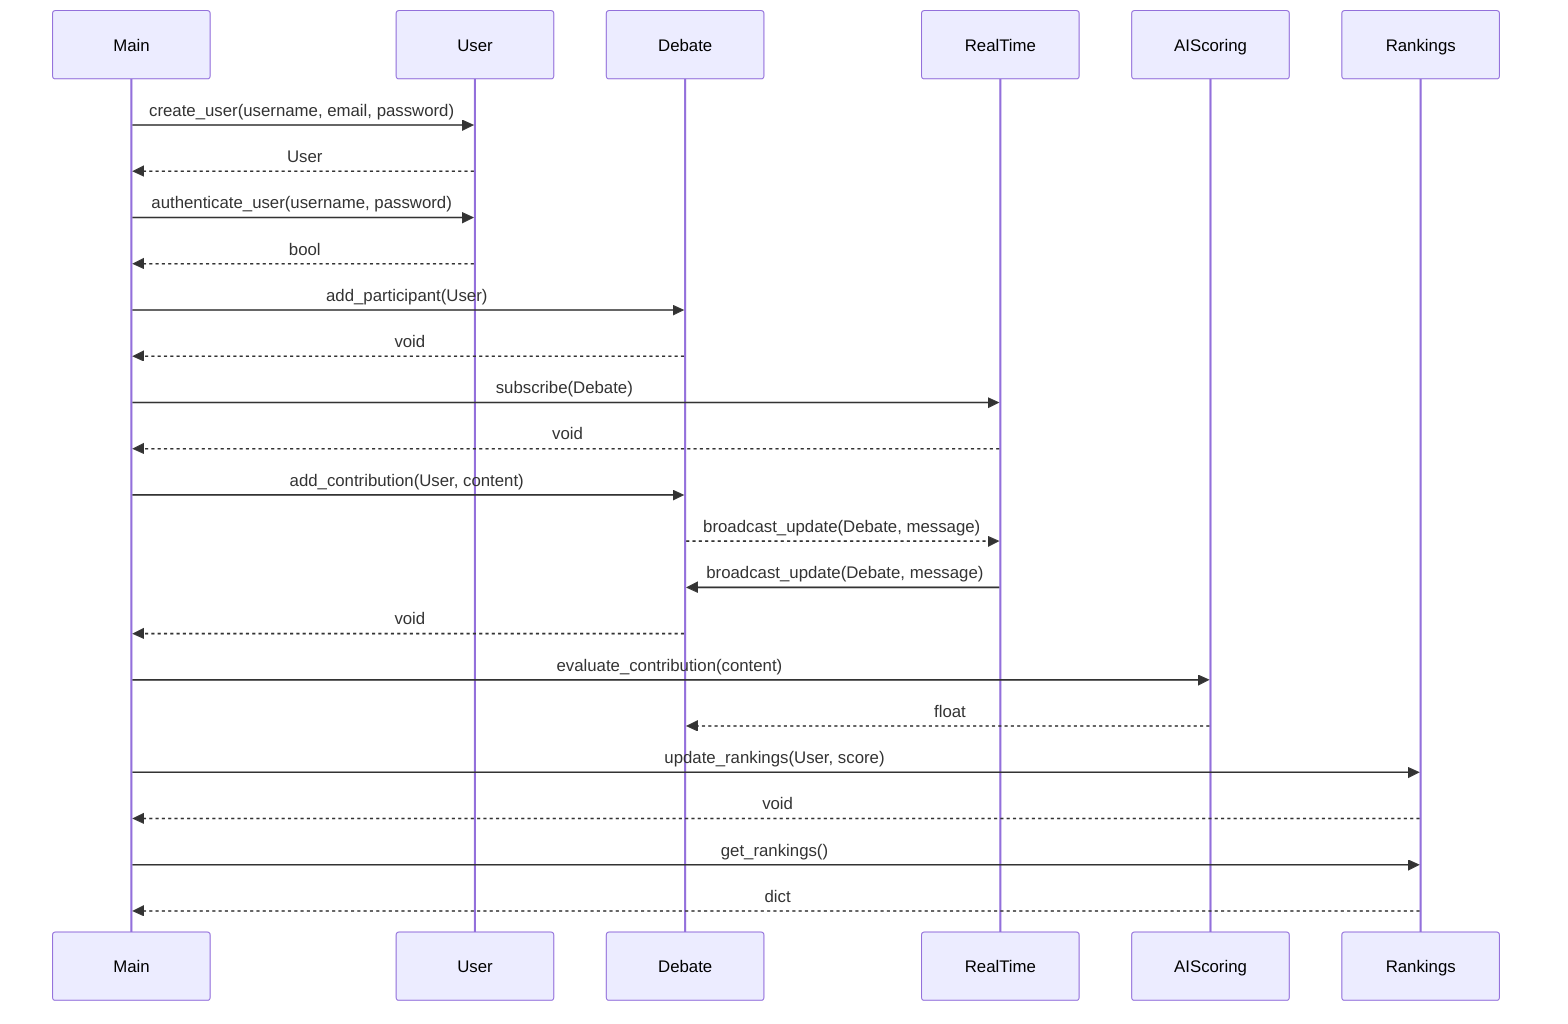 sequenceDiagram
    participant M as Main
    participant U as User
    participant D as Debate
    participant RT as RealTime
    participant AI as AIScoring
    participant R as Rankings
    M->>U: create_user(username, email, password)
    U-->>M: User
    M->>U: authenticate_user(username, password)
    U-->>M: bool
    M->>D: add_participant(User)
    D-->>M: void
    M->>RT: subscribe(Debate)
    RT-->>M: void
    M->>D: add_contribution(User, content)
    D-->>RT: broadcast_update(Debate, message)
    RT->>D: broadcast_update(Debate, message)
    D-->>M: void
    M->>AI: evaluate_contribution(content)
    AI-->>D: float
    M->>R: update_rankings(User, score)
    R-->>M: void
    M->>R: get_rankings()
    R-->>M: dict